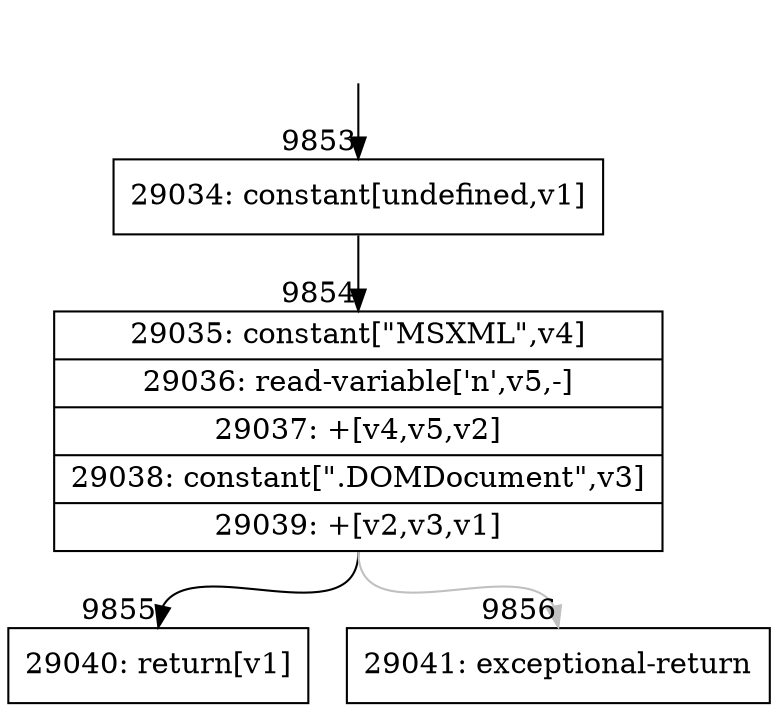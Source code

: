 digraph {
rankdir="TD"
BB_entry697[shape=none,label=""];
BB_entry697 -> BB9853 [tailport=s, headport=n, headlabel="    9853"]
BB9853 [shape=record label="{29034: constant[undefined,v1]}" ] 
BB9853 -> BB9854 [tailport=s, headport=n, headlabel="      9854"]
BB9854 [shape=record label="{29035: constant[\"MSXML\",v4]|29036: read-variable['n',v5,-]|29037: +[v4,v5,v2]|29038: constant[\".DOMDocument\",v3]|29039: +[v2,v3,v1]}" ] 
BB9854 -> BB9855 [tailport=s, headport=n, headlabel="      9855"]
BB9854 -> BB9856 [tailport=s, headport=n, color=gray, headlabel="      9856"]
BB9855 [shape=record label="{29040: return[v1]}" ] 
BB9856 [shape=record label="{29041: exceptional-return}" ] 
//#$~ 13727
}

